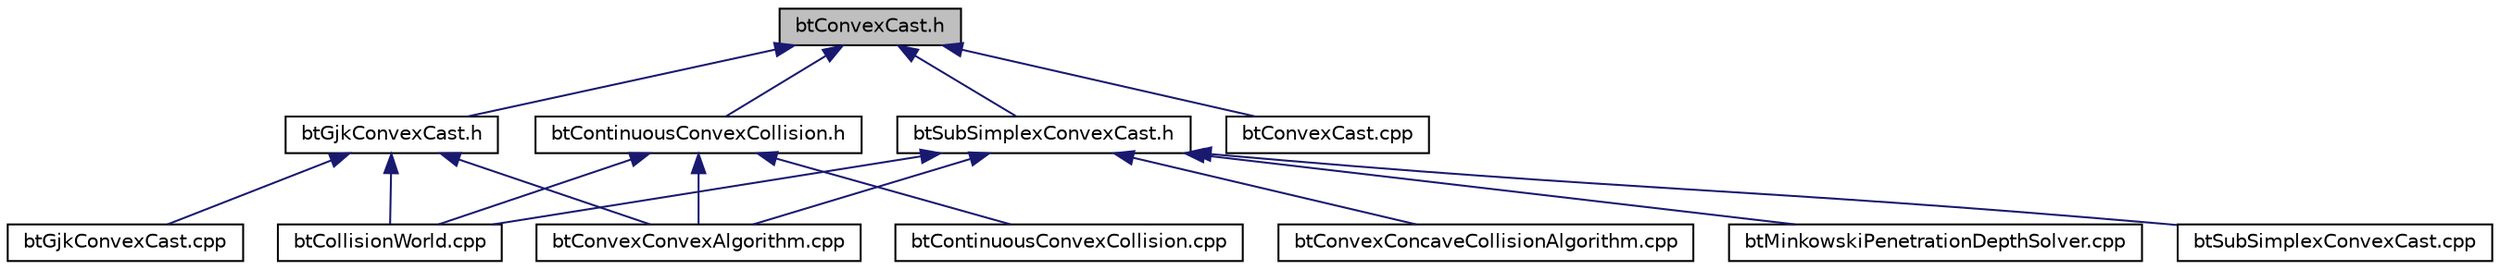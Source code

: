 digraph G
{
  edge [fontname="Helvetica",fontsize="10",labelfontname="Helvetica",labelfontsize="10"];
  node [fontname="Helvetica",fontsize="10",shape=record];
  Node1 [label="btConvexCast.h",height=0.2,width=0.4,color="black", fillcolor="grey75", style="filled" fontcolor="black"];
  Node1 -> Node2 [dir="back",color="midnightblue",fontsize="10",style="solid",fontname="Helvetica"];
  Node2 [label="btContinuousConvexCollision.h",height=0.2,width=0.4,color="black", fillcolor="white", style="filled",URL="$btContinuousConvexCollision_8h.html"];
  Node2 -> Node3 [dir="back",color="midnightblue",fontsize="10",style="solid",fontname="Helvetica"];
  Node3 [label="btCollisionWorld.cpp",height=0.2,width=0.4,color="black", fillcolor="white", style="filled",URL="$btCollisionWorld_8cpp.html"];
  Node2 -> Node4 [dir="back",color="midnightblue",fontsize="10",style="solid",fontname="Helvetica"];
  Node4 [label="btConvexConvexAlgorithm.cpp",height=0.2,width=0.4,color="black", fillcolor="white", style="filled",URL="$btConvexConvexAlgorithm_8cpp.html"];
  Node2 -> Node5 [dir="back",color="midnightblue",fontsize="10",style="solid",fontname="Helvetica"];
  Node5 [label="btContinuousConvexCollision.cpp",height=0.2,width=0.4,color="black", fillcolor="white", style="filled",URL="$btContinuousConvexCollision_8cpp.html"];
  Node1 -> Node6 [dir="back",color="midnightblue",fontsize="10",style="solid",fontname="Helvetica"];
  Node6 [label="btConvexCast.cpp",height=0.2,width=0.4,color="black", fillcolor="white", style="filled",URL="$btConvexCast_8cpp.html"];
  Node1 -> Node7 [dir="back",color="midnightblue",fontsize="10",style="solid",fontname="Helvetica"];
  Node7 [label="btGjkConvexCast.h",height=0.2,width=0.4,color="black", fillcolor="white", style="filled",URL="$btGjkConvexCast_8h.html"];
  Node7 -> Node3 [dir="back",color="midnightblue",fontsize="10",style="solid",fontname="Helvetica"];
  Node7 -> Node4 [dir="back",color="midnightblue",fontsize="10",style="solid",fontname="Helvetica"];
  Node7 -> Node8 [dir="back",color="midnightblue",fontsize="10",style="solid",fontname="Helvetica"];
  Node8 [label="btGjkConvexCast.cpp",height=0.2,width=0.4,color="black", fillcolor="white", style="filled",URL="$btGjkConvexCast_8cpp.html"];
  Node1 -> Node9 [dir="back",color="midnightblue",fontsize="10",style="solid",fontname="Helvetica"];
  Node9 [label="btSubSimplexConvexCast.h",height=0.2,width=0.4,color="black", fillcolor="white", style="filled",URL="$btSubSimplexConvexCast_8h.html"];
  Node9 -> Node3 [dir="back",color="midnightblue",fontsize="10",style="solid",fontname="Helvetica"];
  Node9 -> Node10 [dir="back",color="midnightblue",fontsize="10",style="solid",fontname="Helvetica"];
  Node10 [label="btConvexConcaveCollisionAlgorithm.cpp",height=0.2,width=0.4,color="black", fillcolor="white", style="filled",URL="$btConvexConcaveCollisionAlgorithm_8cpp.html"];
  Node9 -> Node4 [dir="back",color="midnightblue",fontsize="10",style="solid",fontname="Helvetica"];
  Node9 -> Node11 [dir="back",color="midnightblue",fontsize="10",style="solid",fontname="Helvetica"];
  Node11 [label="btMinkowskiPenetrationDepthSolver.cpp",height=0.2,width=0.4,color="black", fillcolor="white", style="filled",URL="$btMinkowskiPenetrationDepthSolver_8cpp.html"];
  Node9 -> Node12 [dir="back",color="midnightblue",fontsize="10",style="solid",fontname="Helvetica"];
  Node12 [label="btSubSimplexConvexCast.cpp",height=0.2,width=0.4,color="black", fillcolor="white", style="filled",URL="$btSubSimplexConvexCast_8cpp.html"];
}

